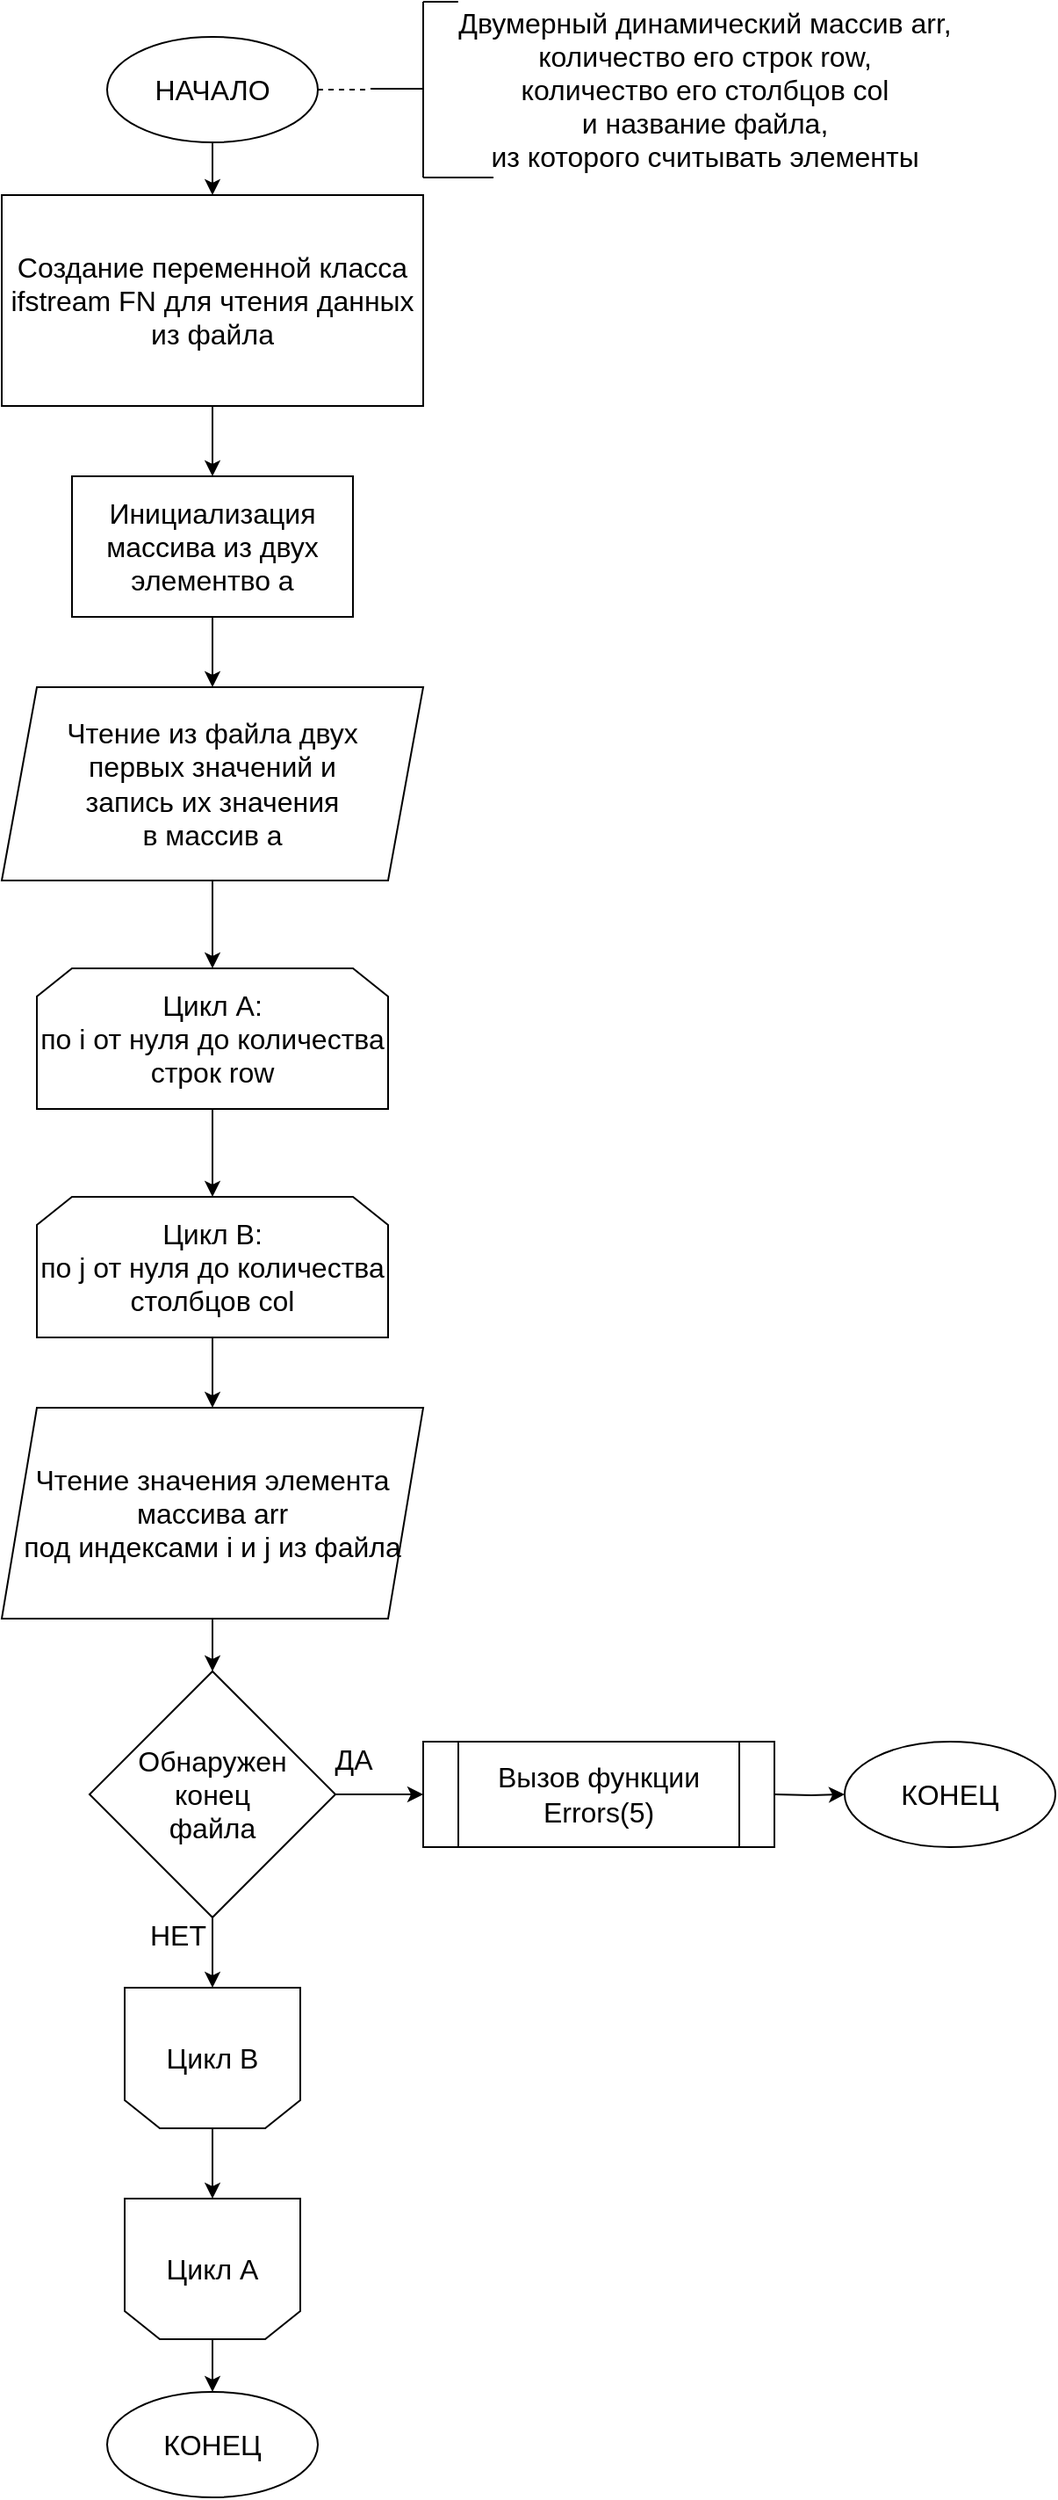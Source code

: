 <mxfile version="17.4.2" type="device"><diagram id="XRR-WLnGZdrcMNDozeeU" name="Страница 1"><mxGraphModel dx="1102" dy="857" grid="1" gridSize="10" guides="1" tooltips="1" connect="1" arrows="1" fold="1" page="1" pageScale="1" pageWidth="1200" pageHeight="1920" math="0" shadow="0"><root><mxCell id="0"/><mxCell id="1" parent="0"/><mxCell id="swaxIMBD6sjZFMPCxxAM-3" style="edgeStyle=orthogonalEdgeStyle;rounded=0;orthogonalLoop=1;jettySize=auto;html=1;entryX=0.5;entryY=0;entryDx=0;entryDy=0;fontSize=16;" parent="1" source="swaxIMBD6sjZFMPCxxAM-1" target="swaxIMBD6sjZFMPCxxAM-2" edge="1"><mxGeometry relative="1" as="geometry"/></mxCell><mxCell id="swaxIMBD6sjZFMPCxxAM-1" value="&lt;font style=&quot;font-size: 16px&quot;&gt;НАЧАЛО&lt;/font&gt;" style="ellipse;whiteSpace=wrap;html=1;" parent="1" vertex="1"><mxGeometry x="430" y="30" width="120" height="60" as="geometry"/></mxCell><mxCell id="swaxIMBD6sjZFMPCxxAM-5" value="" style="edgeStyle=orthogonalEdgeStyle;rounded=0;orthogonalLoop=1;jettySize=auto;html=1;fontSize=16;" parent="1" source="swaxIMBD6sjZFMPCxxAM-2" target="swaxIMBD6sjZFMPCxxAM-4" edge="1"><mxGeometry relative="1" as="geometry"/></mxCell><mxCell id="swaxIMBD6sjZFMPCxxAM-2" value="Создание переменной класса ifstream FN для чтения данных из файла" style="rounded=0;whiteSpace=wrap;html=1;fontSize=16;" parent="1" vertex="1"><mxGeometry x="370" y="120" width="240" height="120" as="geometry"/></mxCell><mxCell id="swaxIMBD6sjZFMPCxxAM-7" style="edgeStyle=orthogonalEdgeStyle;rounded=0;orthogonalLoop=1;jettySize=auto;html=1;entryX=0.5;entryY=0;entryDx=0;entryDy=0;fontSize=16;" parent="1" source="swaxIMBD6sjZFMPCxxAM-4" target="swaxIMBD6sjZFMPCxxAM-6" edge="1"><mxGeometry relative="1" as="geometry"/></mxCell><mxCell id="swaxIMBD6sjZFMPCxxAM-4" value="Инициализация массива из двух элементво a" style="whiteSpace=wrap;html=1;fontSize=16;rounded=0;" parent="1" vertex="1"><mxGeometry x="410" y="280" width="160" height="80" as="geometry"/></mxCell><mxCell id="swaxIMBD6sjZFMPCxxAM-9" style="edgeStyle=orthogonalEdgeStyle;rounded=0;orthogonalLoop=1;jettySize=auto;html=1;entryX=0.5;entryY=0;entryDx=0;entryDy=0;fontSize=16;" parent="1" source="swaxIMBD6sjZFMPCxxAM-6" target="swaxIMBD6sjZFMPCxxAM-8" edge="1"><mxGeometry relative="1" as="geometry"/></mxCell><mxCell id="swaxIMBD6sjZFMPCxxAM-6" value="Чтение из файла двух &lt;br&gt;первых значений и &lt;br&gt;запись их значения &lt;br&gt;в массив a" style="shape=parallelogram;perimeter=parallelogramPerimeter;whiteSpace=wrap;html=1;fixedSize=1;fontSize=16;" parent="1" vertex="1"><mxGeometry x="370" y="400" width="240" height="110" as="geometry"/></mxCell><mxCell id="swaxIMBD6sjZFMPCxxAM-11" value="" style="edgeStyle=orthogonalEdgeStyle;rounded=0;orthogonalLoop=1;jettySize=auto;html=1;fontSize=16;" parent="1" source="swaxIMBD6sjZFMPCxxAM-8" target="swaxIMBD6sjZFMPCxxAM-10" edge="1"><mxGeometry relative="1" as="geometry"/></mxCell><mxCell id="swaxIMBD6sjZFMPCxxAM-8" value="Цикл А:&lt;br&gt;по i от нуля до количества строк row" style="shape=loopLimit;whiteSpace=wrap;html=1;fontSize=16;" parent="1" vertex="1"><mxGeometry x="390" y="560" width="200" height="80" as="geometry"/></mxCell><mxCell id="swaxIMBD6sjZFMPCxxAM-13" style="edgeStyle=orthogonalEdgeStyle;rounded=0;orthogonalLoop=1;jettySize=auto;html=1;entryX=0.5;entryY=0;entryDx=0;entryDy=0;fontSize=16;" parent="1" source="swaxIMBD6sjZFMPCxxAM-10" target="swaxIMBD6sjZFMPCxxAM-12" edge="1"><mxGeometry relative="1" as="geometry"/></mxCell><mxCell id="swaxIMBD6sjZFMPCxxAM-10" value="Цикл В:&lt;br&gt;по j от нуля до количества столбцов col" style="shape=loopLimit;whiteSpace=wrap;html=1;fontSize=16;" parent="1" vertex="1"><mxGeometry x="390" y="690" width="200" height="80" as="geometry"/></mxCell><mxCell id="swaxIMBD6sjZFMPCxxAM-15" style="edgeStyle=orthogonalEdgeStyle;rounded=0;orthogonalLoop=1;jettySize=auto;html=1;entryX=0.5;entryY=0;entryDx=0;entryDy=0;fontSize=16;" parent="1" source="swaxIMBD6sjZFMPCxxAM-12" target="swaxIMBD6sjZFMPCxxAM-14" edge="1"><mxGeometry relative="1" as="geometry"/></mxCell><mxCell id="swaxIMBD6sjZFMPCxxAM-12" value="Чтение значения элемента массива arr &lt;br&gt;под индексами i и j из файла" style="shape=parallelogram;perimeter=parallelogramPerimeter;whiteSpace=wrap;html=1;fixedSize=1;fontSize=16;" parent="1" vertex="1"><mxGeometry x="370" y="810" width="240" height="120" as="geometry"/></mxCell><mxCell id="swaxIMBD6sjZFMPCxxAM-19" style="edgeStyle=orthogonalEdgeStyle;rounded=0;orthogonalLoop=1;jettySize=auto;html=1;entryX=0;entryY=0.5;entryDx=0;entryDy=0;fontSize=16;" parent="1" source="swaxIMBD6sjZFMPCxxAM-14" edge="1"><mxGeometry relative="1" as="geometry"><mxPoint x="610" y="1030" as="targetPoint"/></mxGeometry></mxCell><mxCell id="swaxIMBD6sjZFMPCxxAM-22" style="edgeStyle=orthogonalEdgeStyle;rounded=0;orthogonalLoop=1;jettySize=auto;html=1;entryX=0.5;entryY=1;entryDx=0;entryDy=0;fontSize=16;" parent="1" source="swaxIMBD6sjZFMPCxxAM-14" target="swaxIMBD6sjZFMPCxxAM-21" edge="1"><mxGeometry relative="1" as="geometry"/></mxCell><mxCell id="swaxIMBD6sjZFMPCxxAM-14" value="Обнаружен &lt;br&gt;конец &lt;br&gt;файла" style="rhombus;whiteSpace=wrap;html=1;fontSize=16;" parent="1" vertex="1"><mxGeometry x="420" y="960" width="140" height="140" as="geometry"/></mxCell><mxCell id="swaxIMBD6sjZFMPCxxAM-18" value="" style="edgeStyle=orthogonalEdgeStyle;rounded=0;orthogonalLoop=1;jettySize=auto;html=1;fontSize=16;entryX=0;entryY=0.5;entryDx=0;entryDy=0;" parent="1" target="_LbhaiEcZizPBC7euaII-7" edge="1"><mxGeometry relative="1" as="geometry"><mxPoint x="890" y="1030" as="targetPoint"/><mxPoint x="810" y="1030" as="sourcePoint"/></mxGeometry></mxCell><mxCell id="swaxIMBD6sjZFMPCxxAM-20" value="ДА" style="text;html=1;align=center;verticalAlign=middle;resizable=0;points=[];autosize=1;strokeColor=none;fillColor=none;fontSize=16;" parent="1" vertex="1"><mxGeometry x="550" y="1000" width="40" height="20" as="geometry"/></mxCell><mxCell id="swaxIMBD6sjZFMPCxxAM-24" value="" style="edgeStyle=orthogonalEdgeStyle;rounded=0;orthogonalLoop=1;jettySize=auto;html=1;fontSize=16;" parent="1" source="swaxIMBD6sjZFMPCxxAM-21" target="swaxIMBD6sjZFMPCxxAM-23" edge="1"><mxGeometry relative="1" as="geometry"/></mxCell><mxCell id="swaxIMBD6sjZFMPCxxAM-21" value="Цикл В" style="shape=loopLimit;whiteSpace=wrap;html=1;fontSize=16;direction=west;" parent="1" vertex="1"><mxGeometry x="440" y="1140" width="100" height="80" as="geometry"/></mxCell><mxCell id="swaxIMBD6sjZFMPCxxAM-26" value="" style="edgeStyle=orthogonalEdgeStyle;rounded=0;orthogonalLoop=1;jettySize=auto;html=1;fontSize=16;" parent="1" source="swaxIMBD6sjZFMPCxxAM-23" target="swaxIMBD6sjZFMPCxxAM-25" edge="1"><mxGeometry relative="1" as="geometry"/></mxCell><mxCell id="swaxIMBD6sjZFMPCxxAM-23" value="Цикл А" style="shape=loopLimit;whiteSpace=wrap;html=1;fontSize=16;direction=west;" parent="1" vertex="1"><mxGeometry x="440" y="1260" width="100" height="80" as="geometry"/></mxCell><mxCell id="swaxIMBD6sjZFMPCxxAM-25" value="КОНЕЦ" style="ellipse;whiteSpace=wrap;html=1;fontSize=16;" parent="1" vertex="1"><mxGeometry x="430" y="1370" width="120" height="60" as="geometry"/></mxCell><mxCell id="swaxIMBD6sjZFMPCxxAM-27" value="НЕТ" style="text;html=1;align=center;verticalAlign=middle;resizable=0;points=[];autosize=1;strokeColor=none;fillColor=none;fontSize=16;" parent="1" vertex="1"><mxGeometry x="445" y="1100" width="50" height="20" as="geometry"/></mxCell><mxCell id="_LbhaiEcZizPBC7euaII-1" value="" style="endArrow=none;html=1;rounded=0;fontSize=16;" parent="1" edge="1"><mxGeometry width="50" height="50" relative="1" as="geometry"><mxPoint x="610" y="59.5" as="sourcePoint"/><mxPoint x="580" y="59.5" as="targetPoint"/></mxGeometry></mxCell><mxCell id="_LbhaiEcZizPBC7euaII-2" value="" style="endArrow=none;html=1;rounded=0;fontSize=16;" parent="1" edge="1"><mxGeometry width="50" height="50" relative="1" as="geometry"><mxPoint x="610" y="110" as="sourcePoint"/><mxPoint x="610" y="10" as="targetPoint"/></mxGeometry></mxCell><mxCell id="_LbhaiEcZizPBC7euaII-3" value="Двумерный динамический массив arr,&lt;br&gt;количество его строк row,&lt;br&gt;количество его столбцов col&lt;br&gt;и название файла, &lt;br&gt;из которого считывать элементы" style="text;html=1;align=center;verticalAlign=middle;resizable=0;points=[];autosize=1;strokeColor=none;fillColor=none;fontSize=16;" parent="1" vertex="1"><mxGeometry x="620" y="10" width="300" height="100" as="geometry"/></mxCell><mxCell id="_LbhaiEcZizPBC7euaII-4" value="" style="endArrow=none;html=1;rounded=0;fontSize=16;exitX=0.033;exitY=0;exitDx=0;exitDy=0;exitPerimeter=0;" parent="1" source="_LbhaiEcZizPBC7euaII-3" edge="1"><mxGeometry width="50" height="50" relative="1" as="geometry"><mxPoint x="650" y="19.5" as="sourcePoint"/><mxPoint x="610" y="10" as="targetPoint"/><Array as="points"><mxPoint x="630" y="10"/></Array></mxGeometry></mxCell><mxCell id="_LbhaiEcZizPBC7euaII-5" value="" style="endArrow=none;html=1;rounded=0;fontSize=16;" parent="1" edge="1"><mxGeometry width="50" height="50" relative="1" as="geometry"><mxPoint x="650" y="110" as="sourcePoint"/><mxPoint x="610" y="110" as="targetPoint"/></mxGeometry></mxCell><mxCell id="_LbhaiEcZizPBC7euaII-6" value="" style="endArrow=none;dashed=1;html=1;rounded=0;exitX=1;exitY=0.5;exitDx=0;exitDy=0;" parent="1" source="swaxIMBD6sjZFMPCxxAM-1" edge="1"><mxGeometry width="50" height="50" relative="1" as="geometry"><mxPoint x="540" y="200" as="sourcePoint"/><mxPoint x="580" y="60" as="targetPoint"/></mxGeometry></mxCell><mxCell id="_LbhaiEcZizPBC7euaII-7" value="КОНЕЦ" style="ellipse;whiteSpace=wrap;html=1;fontSize=16;" parent="1" vertex="1"><mxGeometry x="850" y="1000" width="120" height="60" as="geometry"/></mxCell><mxCell id="J5tWagWfIJnwa4cZYaA_-1" value="&lt;font style=&quot;font-size: 16px&quot;&gt;Вызов функции Errors(5)&lt;/font&gt;" style="shape=process;whiteSpace=wrap;html=1;backgroundOutline=1;" vertex="1" parent="1"><mxGeometry x="610" y="1000" width="200" height="60" as="geometry"/></mxCell></root></mxGraphModel></diagram></mxfile>